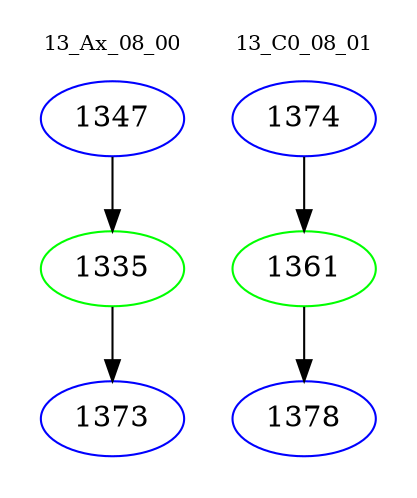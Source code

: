 digraph{
subgraph cluster_0 {
color = white
label = "13_Ax_08_00";
fontsize=10;
T0_1347 [label="1347", color="blue"]
T0_1347 -> T0_1335 [color="black"]
T0_1335 [label="1335", color="green"]
T0_1335 -> T0_1373 [color="black"]
T0_1373 [label="1373", color="blue"]
}
subgraph cluster_1 {
color = white
label = "13_C0_08_01";
fontsize=10;
T1_1374 [label="1374", color="blue"]
T1_1374 -> T1_1361 [color="black"]
T1_1361 [label="1361", color="green"]
T1_1361 -> T1_1378 [color="black"]
T1_1378 [label="1378", color="blue"]
}
}
